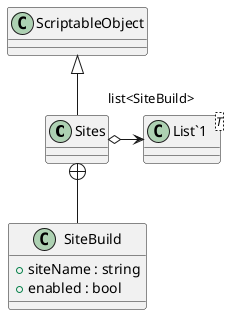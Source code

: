 @startuml
class Sites {
}
class SiteBuild {
    + siteName : string
    + enabled : bool
}
class "List`1"<T> {
}
ScriptableObject <|-- Sites
Sites o-> "list<SiteBuild>" "List`1"
Sites +-- SiteBuild
@enduml
